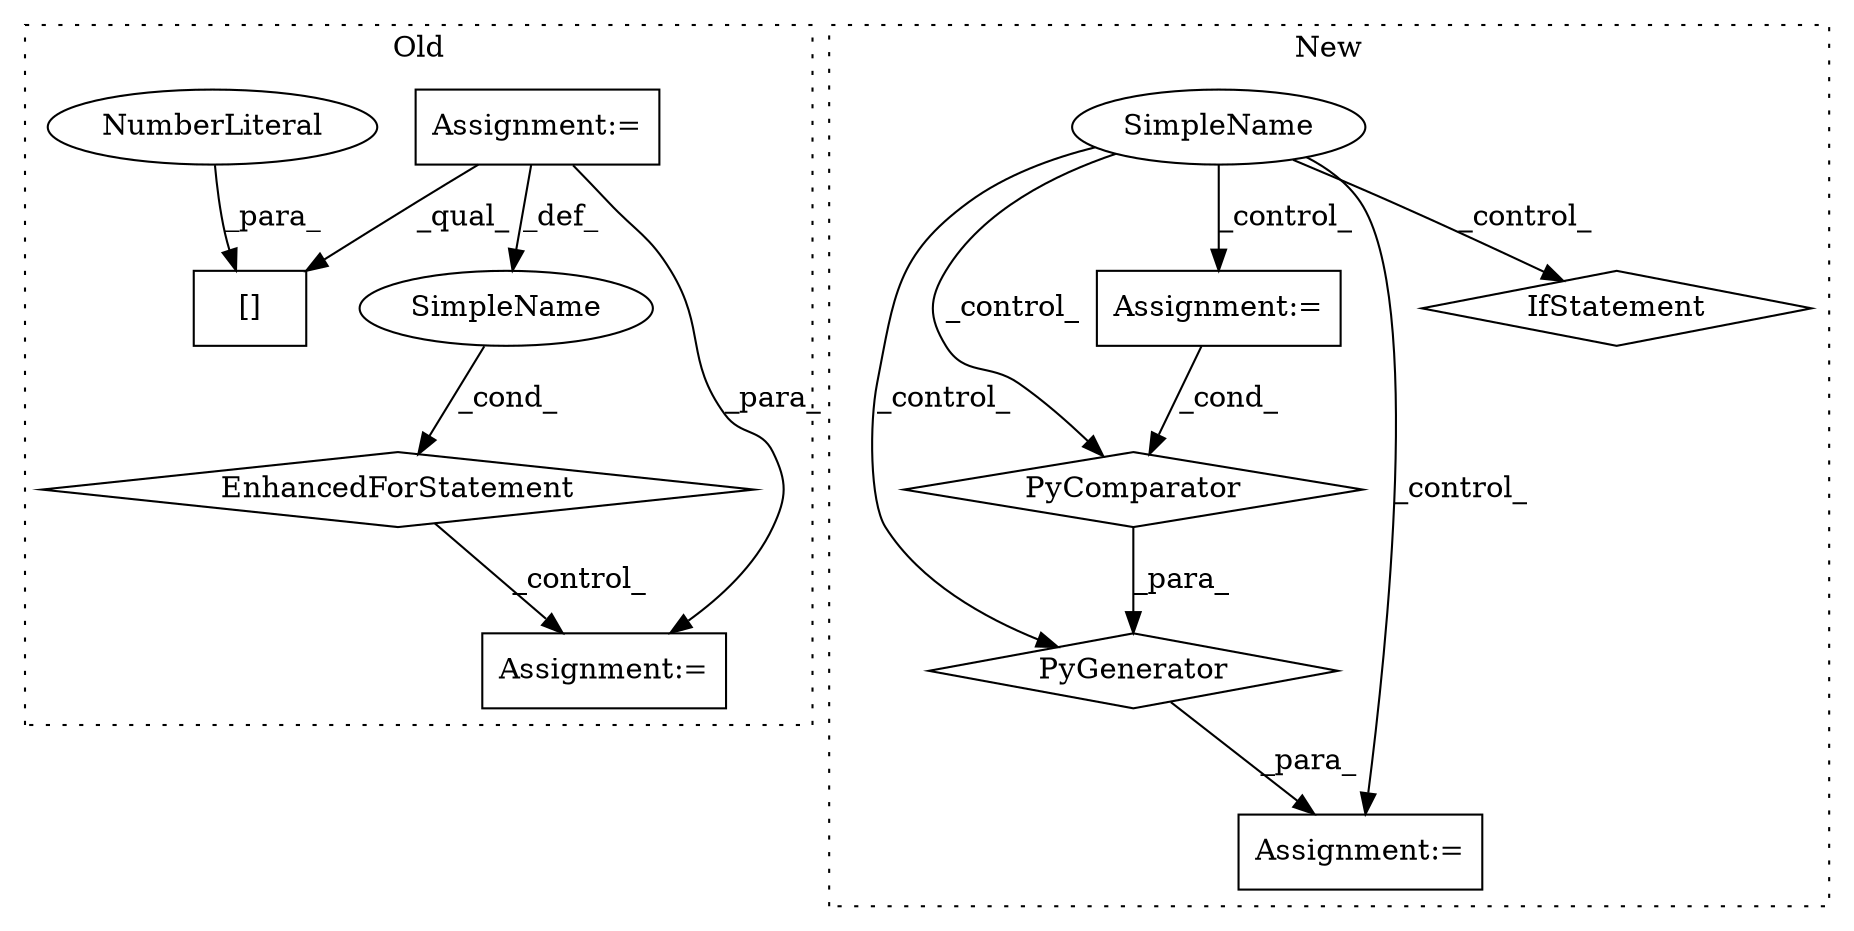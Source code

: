 digraph G {
subgraph cluster0 {
1 [label="EnhancedForStatement" a="70" s="5846,5946" l="57,2" shape="diamond"];
4 [label="Assignment:=" a="7" s="5033" l="1" shape="box"];
7 [label="Assignment:=" a="7" s="5965" l="2" shape="box"];
8 [label="SimpleName" a="42" s="5911" l="6" shape="ellipse"];
9 [label="[]" a="2" s="5821,5829" l="7,1" shape="box"];
10 [label="NumberLiteral" a="34" s="5828" l="1" shape="ellipse"];
label = "Old";
style="dotted";
}
subgraph cluster1 {
2 [label="PyGenerator" a="107" s="6056" l="177" shape="diamond"];
3 [label="PyComparator" a="113" s="6181" l="46" shape="diamond"];
5 [label="Assignment:=" a="7" s="6181" l="46" shape="box"];
6 [label="Assignment:=" a="7" s="6039" l="1" shape="box"];
11 [label="SimpleName" a="42" s="" l="" shape="ellipse"];
12 [label="IfStatement" a="25" s="6181" l="46" shape="diamond"];
label = "New";
style="dotted";
}
1 -> 7 [label="_control_"];
2 -> 6 [label="_para_"];
3 -> 2 [label="_para_"];
4 -> 8 [label="_def_"];
4 -> 9 [label="_qual_"];
4 -> 7 [label="_para_"];
5 -> 3 [label="_cond_"];
8 -> 1 [label="_cond_"];
10 -> 9 [label="_para_"];
11 -> 5 [label="_control_"];
11 -> 12 [label="_control_"];
11 -> 6 [label="_control_"];
11 -> 3 [label="_control_"];
11 -> 2 [label="_control_"];
}
